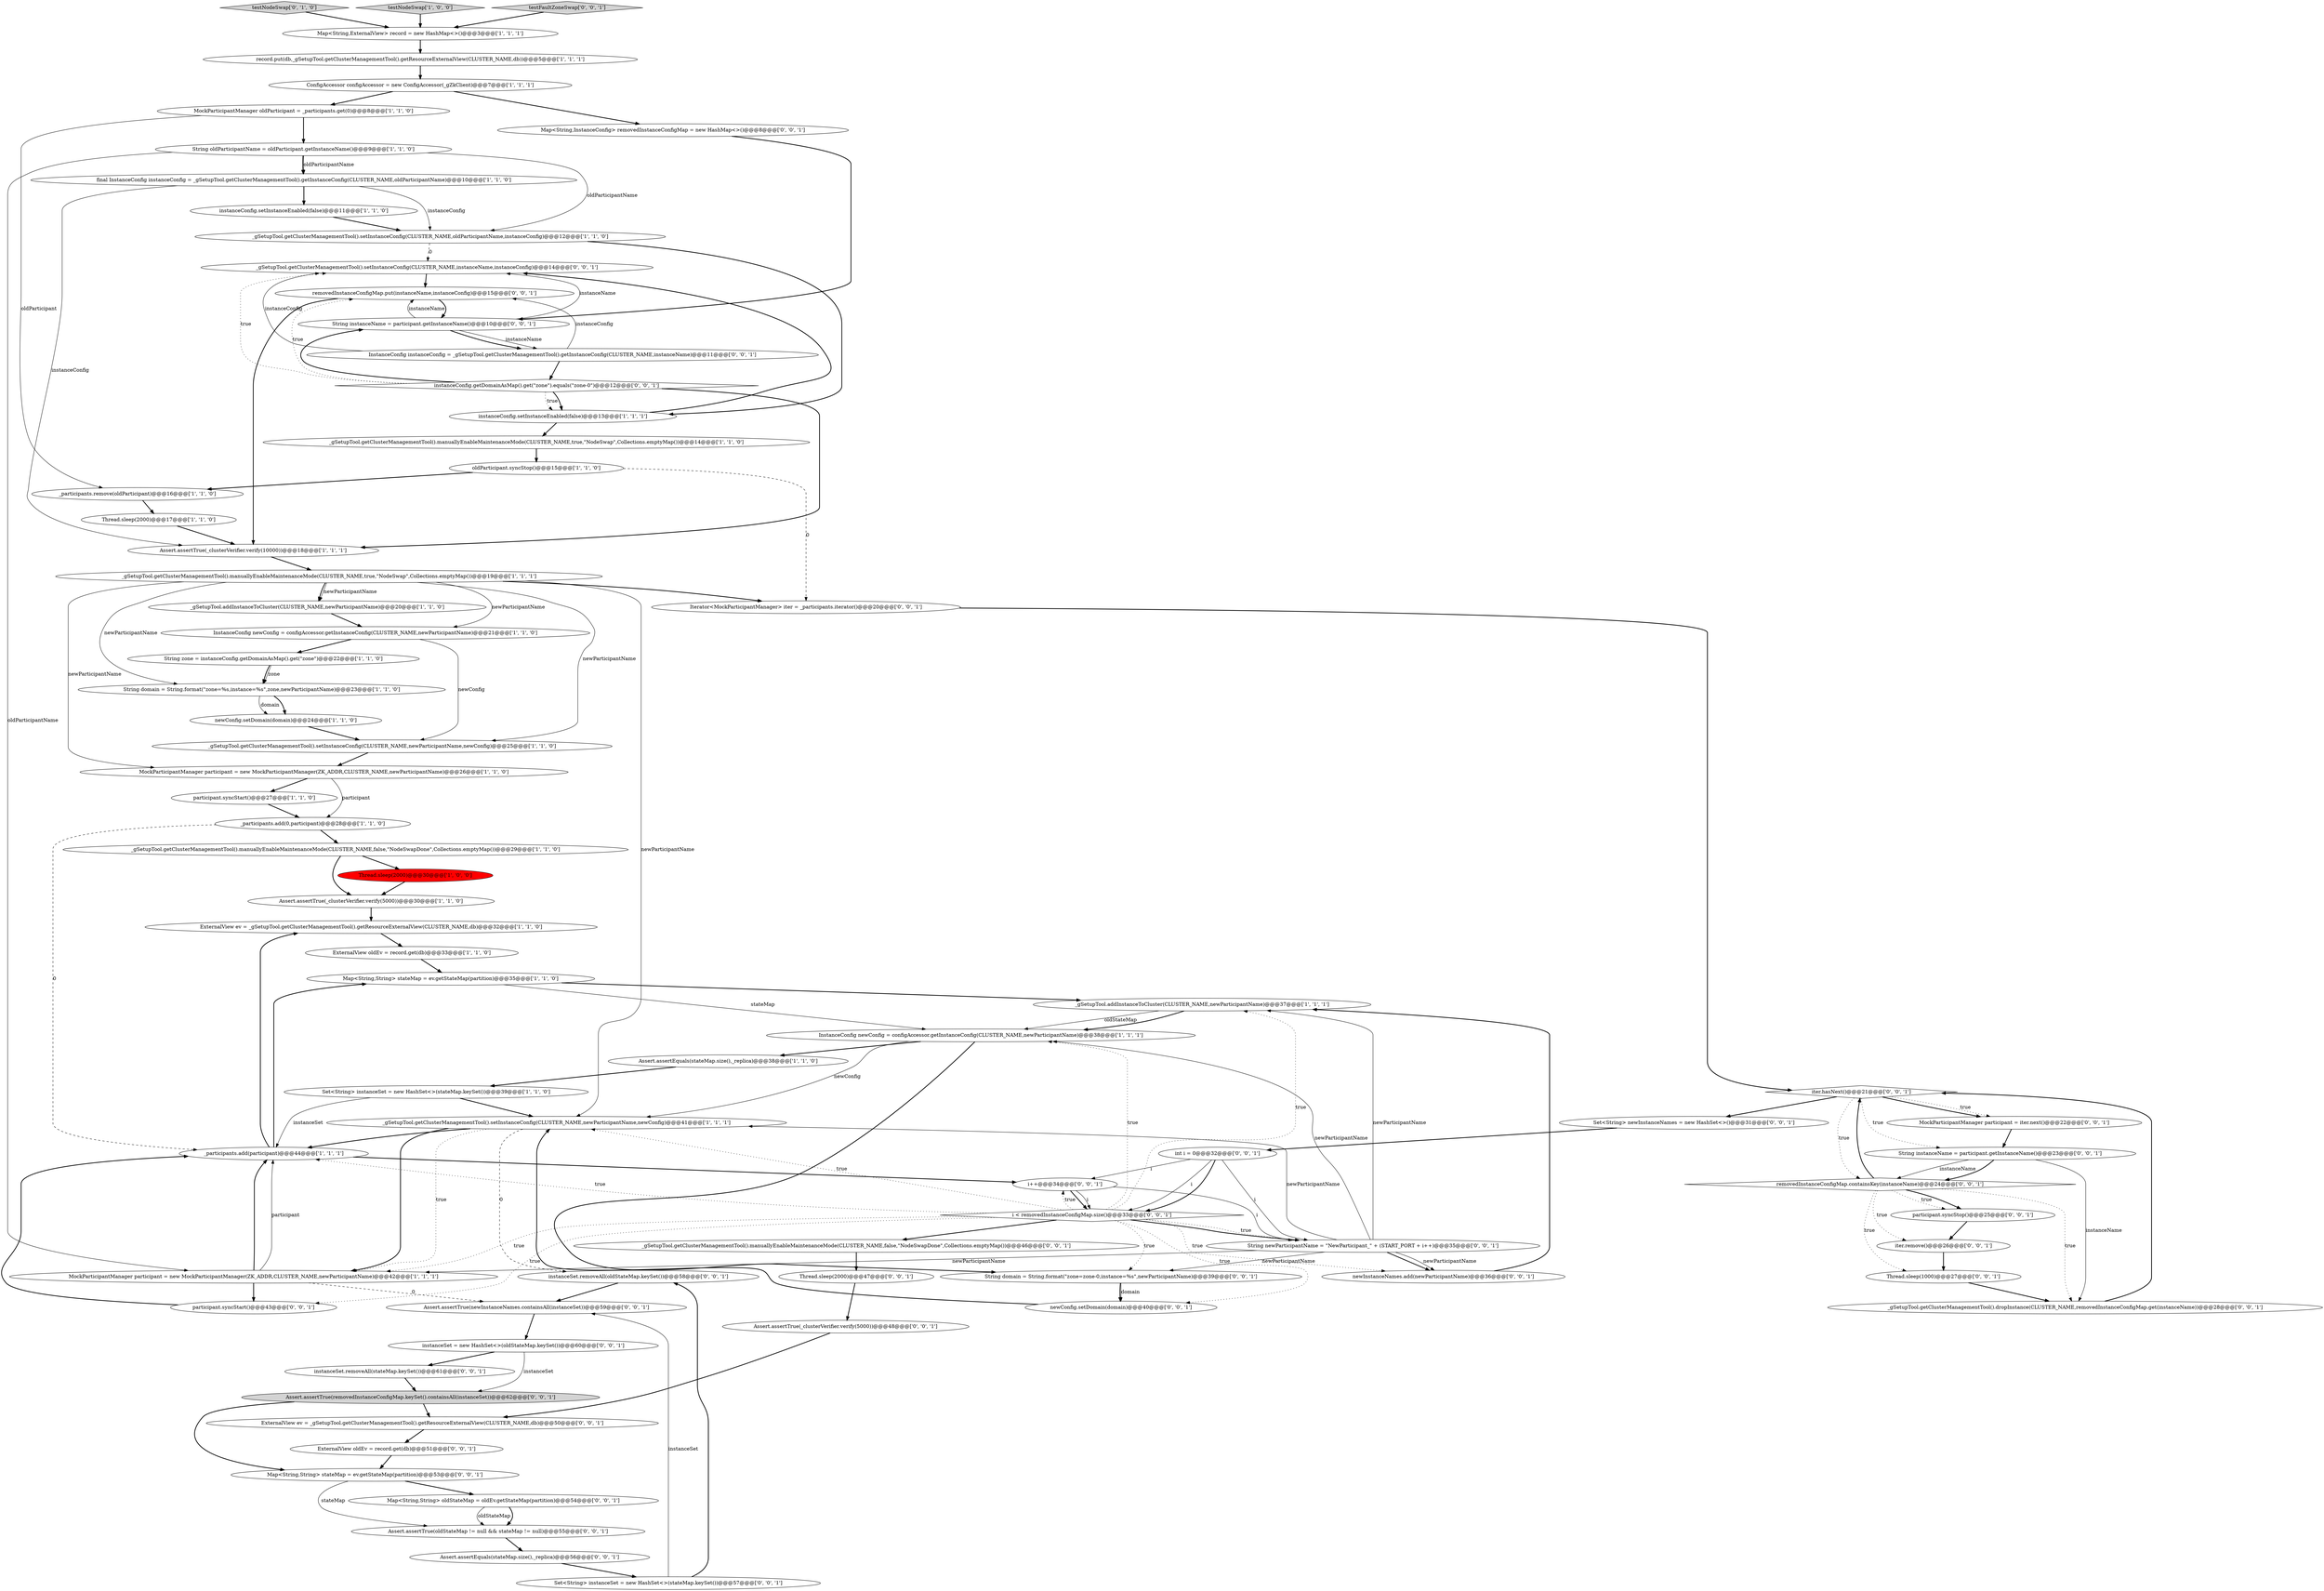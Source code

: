 digraph {
17 [style = filled, label = "MockParticipantManager participant = new MockParticipantManager(ZK_ADDR,CLUSTER_NAME,newParticipantName)@@@26@@@['1', '1', '0']", fillcolor = white, shape = ellipse image = "AAA0AAABBB1BBB"];
75 [style = filled, label = "_gSetupTool.getClusterManagementTool().setInstanceConfig(CLUSTER_NAME,instanceName,instanceConfig)@@@14@@@['0', '0', '1']", fillcolor = white, shape = ellipse image = "AAA0AAABBB3BBB"];
47 [style = filled, label = "Map<String,String> oldStateMap = oldEv.getStateMap(partition)@@@54@@@['0', '0', '1']", fillcolor = white, shape = ellipse image = "AAA0AAABBB3BBB"];
31 [style = filled, label = "_gSetupTool.getClusterManagementTool().manuallyEnableMaintenanceMode(CLUSTER_NAME,true,\"NodeSwap\",Collections.emptyMap())@@@19@@@['1', '1', '1']", fillcolor = white, shape = ellipse image = "AAA0AAABBB1BBB"];
60 [style = filled, label = "Map<String,String> stateMap = ev.getStateMap(partition)@@@53@@@['0', '0', '1']", fillcolor = white, shape = ellipse image = "AAA0AAABBB3BBB"];
74 [style = filled, label = "Map<String,InstanceConfig> removedInstanceConfigMap = new HashMap<>()@@@8@@@['0', '0', '1']", fillcolor = white, shape = ellipse image = "AAA0AAABBB3BBB"];
20 [style = filled, label = "Thread.sleep(2000)@@@30@@@['1', '0', '0']", fillcolor = red, shape = ellipse image = "AAA1AAABBB1BBB"];
26 [style = filled, label = "Assert.assertEquals(stateMap.size(),_replica)@@@38@@@['1', '1', '0']", fillcolor = white, shape = ellipse image = "AAA0AAABBB1BBB"];
36 [style = filled, label = "Map<String,String> stateMap = ev.getStateMap(partition)@@@35@@@['1', '1', '0']", fillcolor = white, shape = ellipse image = "AAA0AAABBB1BBB"];
11 [style = filled, label = "_gSetupTool.getClusterManagementTool().manuallyEnableMaintenanceMode(CLUSTER_NAME,false,\"NodeSwapDone\",Collections.emptyMap())@@@29@@@['1', '1', '0']", fillcolor = white, shape = ellipse image = "AAA0AAABBB1BBB"];
70 [style = filled, label = "InstanceConfig instanceConfig = _gSetupTool.getClusterManagementTool().getInstanceConfig(CLUSTER_NAME,instanceName)@@@11@@@['0', '0', '1']", fillcolor = white, shape = ellipse image = "AAA0AAABBB3BBB"];
39 [style = filled, label = "Assert.assertTrue(_clusterVerifier.verify(5000))@@@48@@@['0', '0', '1']", fillcolor = white, shape = ellipse image = "AAA0AAABBB3BBB"];
48 [style = filled, label = "String instanceName = participant.getInstanceName()@@@10@@@['0', '0', '1']", fillcolor = white, shape = ellipse image = "AAA0AAABBB3BBB"];
64 [style = filled, label = "instanceSet.removeAll(oldStateMap.keySet())@@@58@@@['0', '0', '1']", fillcolor = white, shape = ellipse image = "AAA0AAABBB3BBB"];
73 [style = filled, label = "Assert.assertTrue(newInstanceNames.containsAll(instanceSet))@@@59@@@['0', '0', '1']", fillcolor = white, shape = ellipse image = "AAA0AAABBB3BBB"];
0 [style = filled, label = "_gSetupTool.addInstanceToCluster(CLUSTER_NAME,newParticipantName)@@@20@@@['1', '1', '0']", fillcolor = white, shape = ellipse image = "AAA0AAABBB1BBB"];
25 [style = filled, label = "_gSetupTool.getClusterManagementTool().setInstanceConfig(CLUSTER_NAME,newParticipantName,newConfig)@@@41@@@['1', '1', '1']", fillcolor = white, shape = ellipse image = "AAA0AAABBB1BBB"];
1 [style = filled, label = "String zone = instanceConfig.getDomainAsMap().get(\"zone\")@@@22@@@['1', '1', '0']", fillcolor = white, shape = ellipse image = "AAA0AAABBB1BBB"];
53 [style = filled, label = "instanceConfig.getDomainAsMap().get(\"zone\").equals(\"zone-0\")@@@12@@@['0', '0', '1']", fillcolor = white, shape = diamond image = "AAA0AAABBB3BBB"];
33 [style = filled, label = "Assert.assertTrue(_clusterVerifier.verify(5000))@@@30@@@['1', '1', '0']", fillcolor = white, shape = ellipse image = "AAA0AAABBB1BBB"];
15 [style = filled, label = "_participants.add(0,participant)@@@28@@@['1', '1', '0']", fillcolor = white, shape = ellipse image = "AAA0AAABBB1BBB"];
6 [style = filled, label = "Thread.sleep(2000)@@@17@@@['1', '1', '0']", fillcolor = white, shape = ellipse image = "AAA0AAABBB1BBB"];
22 [style = filled, label = "String oldParticipantName = oldParticipant.getInstanceName()@@@9@@@['1', '1', '0']", fillcolor = white, shape = ellipse image = "AAA0AAABBB1BBB"];
7 [style = filled, label = "String domain = String.format(\"zone=%s,instance=%s\",zone,newParticipantName)@@@23@@@['1', '1', '0']", fillcolor = white, shape = ellipse image = "AAA0AAABBB1BBB"];
37 [style = filled, label = "newConfig.setDomain(domain)@@@24@@@['1', '1', '0']", fillcolor = white, shape = ellipse image = "AAA0AAABBB1BBB"];
52 [style = filled, label = "Set<String> newInstanceNames = new HashSet<>()@@@31@@@['0', '0', '1']", fillcolor = white, shape = ellipse image = "AAA0AAABBB3BBB"];
56 [style = filled, label = "MockParticipantManager participant = iter.next()@@@22@@@['0', '0', '1']", fillcolor = white, shape = ellipse image = "AAA0AAABBB3BBB"];
71 [style = filled, label = "Iterator<MockParticipantManager> iter = _participants.iterator()@@@20@@@['0', '0', '1']", fillcolor = white, shape = ellipse image = "AAA0AAABBB3BBB"];
14 [style = filled, label = "MockParticipantManager oldParticipant = _participants.get(0)@@@8@@@['1', '1', '0']", fillcolor = white, shape = ellipse image = "AAA0AAABBB1BBB"];
45 [style = filled, label = "Set<String> instanceSet = new HashSet<>(stateMap.keySet())@@@57@@@['0', '0', '1']", fillcolor = white, shape = ellipse image = "AAA0AAABBB3BBB"];
10 [style = filled, label = "InstanceConfig newConfig = configAccessor.getInstanceConfig(CLUSTER_NAME,newParticipantName)@@@21@@@['1', '1', '0']", fillcolor = white, shape = ellipse image = "AAA0AAABBB1BBB"];
61 [style = filled, label = "iter.hasNext()@@@21@@@['0', '0', '1']", fillcolor = white, shape = diamond image = "AAA0AAABBB3BBB"];
62 [style = filled, label = "String instanceName = participant.getInstanceName()@@@23@@@['0', '0', '1']", fillcolor = white, shape = ellipse image = "AAA0AAABBB3BBB"];
59 [style = filled, label = "_gSetupTool.getClusterManagementTool().manuallyEnableMaintenanceMode(CLUSTER_NAME,false,\"NodeSwapDone\",Collections.emptyMap())@@@46@@@['0', '0', '1']", fillcolor = white, shape = ellipse image = "AAA0AAABBB3BBB"];
24 [style = filled, label = "Set<String> instanceSet = new HashSet<>(stateMap.keySet())@@@39@@@['1', '1', '0']", fillcolor = white, shape = ellipse image = "AAA0AAABBB1BBB"];
16 [style = filled, label = "_participants.add(participant)@@@44@@@['1', '1', '1']", fillcolor = white, shape = ellipse image = "AAA0AAABBB1BBB"];
19 [style = filled, label = "ConfigAccessor configAccessor = new ConfigAccessor(_gZkClient)@@@7@@@['1', '1', '1']", fillcolor = white, shape = ellipse image = "AAA0AAABBB1BBB"];
66 [style = filled, label = "removedInstanceConfigMap.containsKey(instanceName)@@@24@@@['0', '0', '1']", fillcolor = white, shape = diamond image = "AAA0AAABBB3BBB"];
69 [style = filled, label = "Thread.sleep(2000)@@@47@@@['0', '0', '1']", fillcolor = white, shape = ellipse image = "AAA0AAABBB3BBB"];
76 [style = filled, label = "newConfig.setDomain(domain)@@@40@@@['0', '0', '1']", fillcolor = white, shape = ellipse image = "AAA0AAABBB3BBB"];
12 [style = filled, label = "participant.syncStart()@@@27@@@['1', '1', '0']", fillcolor = white, shape = ellipse image = "AAA0AAABBB1BBB"];
35 [style = filled, label = "ExternalView oldEv = record.get(db)@@@33@@@['1', '1', '0']", fillcolor = white, shape = ellipse image = "AAA0AAABBB1BBB"];
77 [style = filled, label = "Thread.sleep(1000)@@@27@@@['0', '0', '1']", fillcolor = white, shape = ellipse image = "AAA0AAABBB3BBB"];
46 [style = filled, label = "participant.syncStart()@@@43@@@['0', '0', '1']", fillcolor = white, shape = ellipse image = "AAA0AAABBB3BBB"];
55 [style = filled, label = "iter.remove()@@@26@@@['0', '0', '1']", fillcolor = white, shape = ellipse image = "AAA0AAABBB3BBB"];
34 [style = filled, label = "ExternalView ev = _gSetupTool.getClusterManagementTool().getResourceExternalView(CLUSTER_NAME,db)@@@32@@@['1', '1', '0']", fillcolor = white, shape = ellipse image = "AAA0AAABBB1BBB"];
63 [style = filled, label = "instanceSet.removeAll(stateMap.keySet())@@@61@@@['0', '0', '1']", fillcolor = white, shape = ellipse image = "AAA0AAABBB3BBB"];
65 [style = filled, label = "instanceSet = new HashSet<>(oldStateMap.keySet())@@@60@@@['0', '0', '1']", fillcolor = white, shape = ellipse image = "AAA0AAABBB3BBB"];
50 [style = filled, label = "Assert.assertTrue(oldStateMap != null && stateMap != null)@@@55@@@['0', '0', '1']", fillcolor = white, shape = ellipse image = "AAA0AAABBB3BBB"];
38 [style = filled, label = "testNodeSwap['0', '1', '0']", fillcolor = lightgray, shape = diamond image = "AAA0AAABBB2BBB"];
67 [style = filled, label = "i++@@@34@@@['0', '0', '1']", fillcolor = white, shape = ellipse image = "AAA0AAABBB3BBB"];
32 [style = filled, label = "_gSetupTool.getClusterManagementTool().setInstanceConfig(CLUSTER_NAME,oldParticipantName,instanceConfig)@@@12@@@['1', '1', '0']", fillcolor = white, shape = ellipse image = "AAA0AAABBB1BBB"];
3 [style = filled, label = "testNodeSwap['1', '0', '0']", fillcolor = lightgray, shape = diamond image = "AAA0AAABBB1BBB"];
23 [style = filled, label = "Assert.assertTrue(_clusterVerifier.verify(10000))@@@18@@@['1', '1', '1']", fillcolor = white, shape = ellipse image = "AAA0AAABBB1BBB"];
78 [style = filled, label = "int i = 0@@@32@@@['0', '0', '1']", fillcolor = white, shape = ellipse image = "AAA0AAABBB3BBB"];
8 [style = filled, label = "record.put(db,_gSetupTool.getClusterManagementTool().getResourceExternalView(CLUSTER_NAME,db))@@@5@@@['1', '1', '1']", fillcolor = white, shape = ellipse image = "AAA0AAABBB1BBB"];
41 [style = filled, label = "_gSetupTool.getClusterManagementTool().dropInstance(CLUSTER_NAME,removedInstanceConfigMap.get(instanceName))@@@28@@@['0', '0', '1']", fillcolor = white, shape = ellipse image = "AAA0AAABBB3BBB"];
43 [style = filled, label = "testFaultZoneSwap['0', '0', '1']", fillcolor = lightgray, shape = diamond image = "AAA0AAABBB3BBB"];
68 [style = filled, label = "String domain = String.format(\"zone=zone-0,instance=%s\",newParticipantName)@@@39@@@['0', '0', '1']", fillcolor = white, shape = ellipse image = "AAA0AAABBB3BBB"];
72 [style = filled, label = "ExternalView ev = _gSetupTool.getClusterManagementTool().getResourceExternalView(CLUSTER_NAME,db)@@@50@@@['0', '0', '1']", fillcolor = white, shape = ellipse image = "AAA0AAABBB3BBB"];
40 [style = filled, label = "Assert.assertTrue(removedInstanceConfigMap.keySet().containsAll(instanceSet))@@@62@@@['0', '0', '1']", fillcolor = lightgray, shape = ellipse image = "AAA0AAABBB3BBB"];
54 [style = filled, label = "participant.syncStop()@@@25@@@['0', '0', '1']", fillcolor = white, shape = ellipse image = "AAA0AAABBB3BBB"];
57 [style = filled, label = "Assert.assertEquals(stateMap.size(),_replica)@@@56@@@['0', '0', '1']", fillcolor = white, shape = ellipse image = "AAA0AAABBB3BBB"];
5 [style = filled, label = "instanceConfig.setInstanceEnabled(false)@@@11@@@['1', '1', '0']", fillcolor = white, shape = ellipse image = "AAA0AAABBB1BBB"];
9 [style = filled, label = "_gSetupTool.addInstanceToCluster(CLUSTER_NAME,newParticipantName)@@@37@@@['1', '1', '1']", fillcolor = white, shape = ellipse image = "AAA0AAABBB1BBB"];
27 [style = filled, label = "_gSetupTool.getClusterManagementTool().manuallyEnableMaintenanceMode(CLUSTER_NAME,true,\"NodeSwap\",Collections.emptyMap())@@@14@@@['1', '1', '0']", fillcolor = white, shape = ellipse image = "AAA0AAABBB1BBB"];
2 [style = filled, label = "InstanceConfig newConfig = configAccessor.getInstanceConfig(CLUSTER_NAME,newParticipantName)@@@38@@@['1', '1', '1']", fillcolor = white, shape = ellipse image = "AAA0AAABBB1BBB"];
29 [style = filled, label = "final InstanceConfig instanceConfig = _gSetupTool.getClusterManagementTool().getInstanceConfig(CLUSTER_NAME,oldParticipantName)@@@10@@@['1', '1', '0']", fillcolor = white, shape = ellipse image = "AAA0AAABBB1BBB"];
51 [style = filled, label = "String newParticipantName = \"NewParticipant_\" + (START_PORT + i++)@@@35@@@['0', '0', '1']", fillcolor = white, shape = ellipse image = "AAA0AAABBB3BBB"];
58 [style = filled, label = "ExternalView oldEv = record.get(db)@@@51@@@['0', '0', '1']", fillcolor = white, shape = ellipse image = "AAA0AAABBB3BBB"];
42 [style = filled, label = "newInstanceNames.add(newParticipantName)@@@36@@@['0', '0', '1']", fillcolor = white, shape = ellipse image = "AAA0AAABBB3BBB"];
13 [style = filled, label = "Map<String,ExternalView> record = new HashMap<>()@@@3@@@['1', '1', '1']", fillcolor = white, shape = ellipse image = "AAA0AAABBB1BBB"];
44 [style = filled, label = "removedInstanceConfigMap.put(instanceName,instanceConfig)@@@15@@@['0', '0', '1']", fillcolor = white, shape = ellipse image = "AAA0AAABBB3BBB"];
28 [style = filled, label = "_participants.remove(oldParticipant)@@@16@@@['1', '1', '0']", fillcolor = white, shape = ellipse image = "AAA0AAABBB1BBB"];
49 [style = filled, label = "i < removedInstanceConfigMap.size()@@@33@@@['0', '0', '1']", fillcolor = white, shape = diamond image = "AAA0AAABBB3BBB"];
4 [style = filled, label = "oldParticipant.syncStop()@@@15@@@['1', '1', '0']", fillcolor = white, shape = ellipse image = "AAA0AAABBB1BBB"];
30 [style = filled, label = "instanceConfig.setInstanceEnabled(false)@@@13@@@['1', '1', '1']", fillcolor = white, shape = ellipse image = "AAA0AAABBB1BBB"];
18 [style = filled, label = "_gSetupTool.getClusterManagementTool().setInstanceConfig(CLUSTER_NAME,newParticipantName,newConfig)@@@25@@@['1', '1', '0']", fillcolor = white, shape = ellipse image = "AAA0AAABBB1BBB"];
21 [style = filled, label = "MockParticipantManager participant = new MockParticipantManager(ZK_ADDR,CLUSTER_NAME,newParticipantName)@@@42@@@['1', '1', '1']", fillcolor = white, shape = ellipse image = "AAA0AAABBB1BBB"];
60->50 [style = solid, label="stateMap"];
54->55 [style = bold, label=""];
61->62 [style = dotted, label="true"];
28->6 [style = bold, label=""];
29->5 [style = bold, label=""];
2->26 [style = bold, label=""];
49->59 [style = bold, label=""];
73->65 [style = bold, label=""];
61->56 [style = bold, label=""];
42->9 [style = bold, label=""];
10->18 [style = solid, label="newConfig"];
49->51 [style = bold, label=""];
58->60 [style = bold, label=""];
70->53 [style = bold, label=""];
64->73 [style = bold, label=""];
49->2 [style = dotted, label="true"];
62->66 [style = solid, label="instanceName"];
44->23 [style = bold, label=""];
21->46 [style = bold, label=""];
60->47 [style = bold, label=""];
9->2 [style = solid, label="oldStateMap"];
15->11 [style = bold, label=""];
4->71 [style = dashed, label="0"];
11->33 [style = bold, label=""];
21->16 [style = bold, label=""];
78->49 [style = solid, label="i"];
40->72 [style = bold, label=""];
45->64 [style = bold, label=""];
62->41 [style = solid, label="instanceName"];
16->67 [style = bold, label=""];
29->32 [style = solid, label="instanceConfig"];
25->21 [style = bold, label=""];
53->48 [style = bold, label=""];
25->21 [style = dotted, label="true"];
52->78 [style = bold, label=""];
22->29 [style = solid, label="oldParticipantName"];
66->77 [style = dotted, label="true"];
49->68 [style = dotted, label="true"];
15->16 [style = dashed, label="0"];
36->9 [style = bold, label=""];
36->2 [style = solid, label="stateMap"];
9->2 [style = bold, label=""];
68->76 [style = bold, label=""];
53->30 [style = dotted, label="true"];
65->40 [style = solid, label="instanceSet"];
30->27 [style = bold, label=""];
61->52 [style = bold, label=""];
14->22 [style = bold, label=""];
7->37 [style = bold, label=""];
76->25 [style = bold, label=""];
51->21 [style = solid, label="newParticipantName"];
16->34 [style = bold, label=""];
56->62 [style = bold, label=""];
66->54 [style = dotted, label="true"];
53->30 [style = bold, label=""];
45->73 [style = solid, label="instanceSet"];
48->75 [style = solid, label="instanceName"];
75->44 [style = bold, label=""];
57->45 [style = bold, label=""];
26->24 [style = bold, label=""];
21->16 [style = solid, label="participant"];
41->61 [style = bold, label=""];
66->54 [style = bold, label=""];
49->51 [style = dotted, label="true"];
71->61 [style = bold, label=""];
43->13 [style = bold, label=""];
39->72 [style = bold, label=""];
61->66 [style = dotted, label="true"];
48->70 [style = solid, label="instanceName"];
63->40 [style = bold, label=""];
49->21 [style = dotted, label="true"];
70->44 [style = solid, label="instanceConfig"];
7->37 [style = solid, label="domain"];
17->15 [style = solid, label="participant"];
51->2 [style = solid, label="newParticipantName"];
66->61 [style = bold, label=""];
78->67 [style = solid, label="i"];
34->35 [style = bold, label=""];
51->42 [style = bold, label=""];
10->1 [style = bold, label=""];
22->32 [style = solid, label="oldParticipantName"];
32->75 [style = dashed, label="0"];
49->46 [style = dotted, label="true"];
19->74 [style = bold, label=""];
23->31 [style = bold, label=""];
31->7 [style = solid, label="newParticipantName"];
16->36 [style = bold, label=""];
46->16 [style = bold, label=""];
48->70 [style = bold, label=""];
49->67 [style = dotted, label="true"];
6->23 [style = bold, label=""];
31->0 [style = bold, label=""];
61->56 [style = dotted, label="true"];
49->76 [style = dotted, label="true"];
49->9 [style = dotted, label="true"];
22->29 [style = bold, label=""];
55->77 [style = bold, label=""];
74->48 [style = bold, label=""];
62->66 [style = bold, label=""];
68->76 [style = solid, label="domain"];
32->30 [style = bold, label=""];
25->16 [style = bold, label=""];
1->7 [style = bold, label=""];
47->50 [style = bold, label=""];
49->42 [style = dotted, label="true"];
1->7 [style = solid, label="zone"];
70->75 [style = solid, label="instanceConfig"];
21->73 [style = dashed, label="0"];
5->32 [style = bold, label=""];
17->12 [style = bold, label=""];
78->51 [style = solid, label="i"];
19->14 [style = bold, label=""];
30->75 [style = bold, label=""];
24->25 [style = bold, label=""];
50->57 [style = bold, label=""];
53->44 [style = dotted, label="true"];
31->18 [style = solid, label="newParticipantName"];
53->23 [style = bold, label=""];
51->25 [style = solid, label="newParticipantName"];
59->69 [style = bold, label=""];
31->25 [style = solid, label="newParticipantName"];
65->63 [style = bold, label=""];
31->17 [style = solid, label="newParticipantName"];
49->16 [style = dotted, label="true"];
11->20 [style = bold, label=""];
31->10 [style = solid, label="newParticipantName"];
67->51 [style = solid, label="i"];
53->75 [style = dotted, label="true"];
25->64 [style = dashed, label="0"];
8->19 [style = bold, label=""];
77->41 [style = bold, label=""];
12->15 [style = bold, label=""];
18->17 [style = bold, label=""];
24->16 [style = solid, label="instanceSet"];
48->44 [style = solid, label="instanceName"];
51->68 [style = solid, label="newParticipantName"];
66->41 [style = dotted, label="true"];
49->25 [style = dotted, label="true"];
4->28 [style = bold, label=""];
14->28 [style = solid, label="oldParticipant"];
20->33 [style = bold, label=""];
51->42 [style = solid, label="newParticipantName"];
31->71 [style = bold, label=""];
27->4 [style = bold, label=""];
67->49 [style = bold, label=""];
0->10 [style = bold, label=""];
29->23 [style = solid, label="instanceConfig"];
44->48 [style = bold, label=""];
72->58 [style = bold, label=""];
31->0 [style = solid, label="newParticipantName"];
37->18 [style = bold, label=""];
3->13 [style = bold, label=""];
47->50 [style = solid, label="oldStateMap"];
35->36 [style = bold, label=""];
13->8 [style = bold, label=""];
69->39 [style = bold, label=""];
40->60 [style = bold, label=""];
2->68 [style = bold, label=""];
38->13 [style = bold, label=""];
78->49 [style = bold, label=""];
33->34 [style = bold, label=""];
22->21 [style = solid, label="oldParticipantName"];
51->9 [style = solid, label="newParticipantName"];
67->49 [style = solid, label="i"];
2->25 [style = solid, label="newConfig"];
66->55 [style = dotted, label="true"];
}
